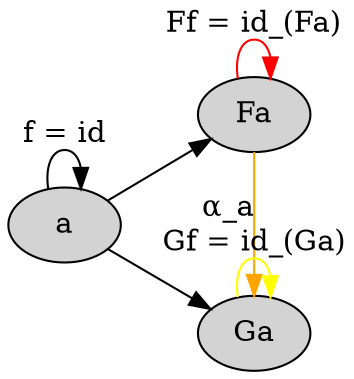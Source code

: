 digraph {
  node [style="filled" color="black" fillcolor="lightgray"]

  rankdir=LR
  { rank=same a }
  { rank=same Fa Ga }

  a [label="a"]
  Fa [label="Fa"]
  Ga [label="Ga"]

  a -> a [label="f = id"]
  a -> Fa
  a -> Ga
  Fa -> Fa [label="Ff = id_(Fa)" color="red"]
  Ga -> Ga [label="Gf = id_(Ga)" color="yellow"]
  Fa -> Ga [xlabel="α_a" color="orange"]
}

